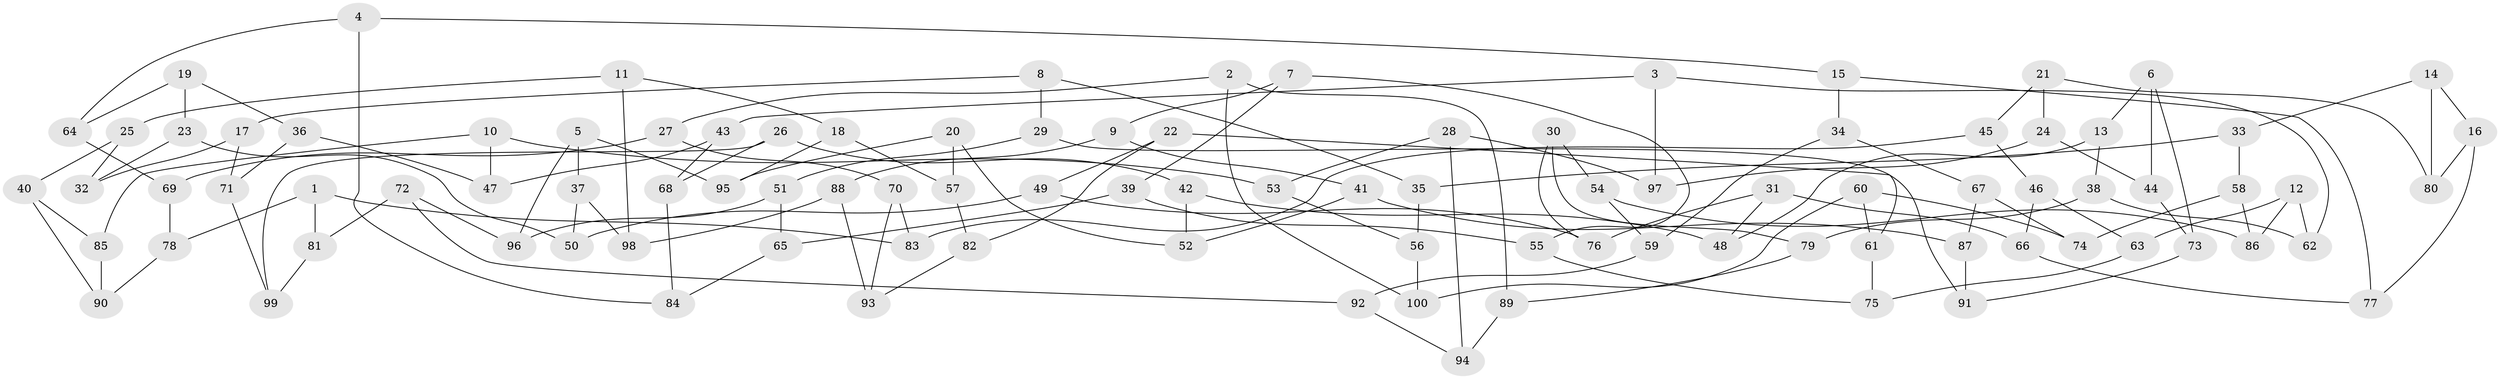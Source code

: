 // Generated by graph-tools (version 1.1) at 2025/11/02/21/25 10:11:15]
// undirected, 100 vertices, 150 edges
graph export_dot {
graph [start="1"]
  node [color=gray90,style=filled];
  1;
  2;
  3;
  4;
  5;
  6;
  7;
  8;
  9;
  10;
  11;
  12;
  13;
  14;
  15;
  16;
  17;
  18;
  19;
  20;
  21;
  22;
  23;
  24;
  25;
  26;
  27;
  28;
  29;
  30;
  31;
  32;
  33;
  34;
  35;
  36;
  37;
  38;
  39;
  40;
  41;
  42;
  43;
  44;
  45;
  46;
  47;
  48;
  49;
  50;
  51;
  52;
  53;
  54;
  55;
  56;
  57;
  58;
  59;
  60;
  61;
  62;
  63;
  64;
  65;
  66;
  67;
  68;
  69;
  70;
  71;
  72;
  73;
  74;
  75;
  76;
  77;
  78;
  79;
  80;
  81;
  82;
  83;
  84;
  85;
  86;
  87;
  88;
  89;
  90;
  91;
  92;
  93;
  94;
  95;
  96;
  97;
  98;
  99;
  100;
  1 -- 81;
  1 -- 78;
  1 -- 83;
  2 -- 100;
  2 -- 89;
  2 -- 27;
  3 -- 97;
  3 -- 62;
  3 -- 43;
  4 -- 15;
  4 -- 84;
  4 -- 64;
  5 -- 95;
  5 -- 96;
  5 -- 37;
  6 -- 44;
  6 -- 13;
  6 -- 73;
  7 -- 55;
  7 -- 39;
  7 -- 9;
  8 -- 17;
  8 -- 35;
  8 -- 29;
  9 -- 41;
  9 -- 88;
  10 -- 53;
  10 -- 47;
  10 -- 85;
  11 -- 18;
  11 -- 25;
  11 -- 98;
  12 -- 86;
  12 -- 62;
  12 -- 63;
  13 -- 38;
  13 -- 48;
  14 -- 80;
  14 -- 33;
  14 -- 16;
  15 -- 34;
  15 -- 77;
  16 -- 77;
  16 -- 80;
  17 -- 32;
  17 -- 71;
  18 -- 57;
  18 -- 95;
  19 -- 23;
  19 -- 64;
  19 -- 36;
  20 -- 95;
  20 -- 57;
  20 -- 52;
  21 -- 45;
  21 -- 80;
  21 -- 24;
  22 -- 49;
  22 -- 82;
  22 -- 61;
  23 -- 32;
  23 -- 50;
  24 -- 97;
  24 -- 44;
  25 -- 32;
  25 -- 40;
  26 -- 99;
  26 -- 68;
  26 -- 42;
  27 -- 70;
  27 -- 69;
  28 -- 53;
  28 -- 97;
  28 -- 94;
  29 -- 91;
  29 -- 51;
  30 -- 76;
  30 -- 54;
  30 -- 79;
  31 -- 66;
  31 -- 48;
  31 -- 76;
  33 -- 35;
  33 -- 58;
  34 -- 59;
  34 -- 67;
  35 -- 56;
  36 -- 47;
  36 -- 71;
  37 -- 50;
  37 -- 98;
  38 -- 79;
  38 -- 62;
  39 -- 65;
  39 -- 55;
  40 -- 90;
  40 -- 85;
  41 -- 87;
  41 -- 52;
  42 -- 52;
  42 -- 48;
  43 -- 68;
  43 -- 47;
  44 -- 73;
  45 -- 83;
  45 -- 46;
  46 -- 63;
  46 -- 66;
  49 -- 76;
  49 -- 50;
  51 -- 96;
  51 -- 65;
  53 -- 56;
  54 -- 86;
  54 -- 59;
  55 -- 75;
  56 -- 100;
  57 -- 82;
  58 -- 86;
  58 -- 74;
  59 -- 92;
  60 -- 74;
  60 -- 61;
  60 -- 100;
  61 -- 75;
  63 -- 75;
  64 -- 69;
  65 -- 84;
  66 -- 77;
  67 -- 87;
  67 -- 74;
  68 -- 84;
  69 -- 78;
  70 -- 83;
  70 -- 93;
  71 -- 99;
  72 -- 92;
  72 -- 81;
  72 -- 96;
  73 -- 91;
  78 -- 90;
  79 -- 89;
  81 -- 99;
  82 -- 93;
  85 -- 90;
  87 -- 91;
  88 -- 98;
  88 -- 93;
  89 -- 94;
  92 -- 94;
}
